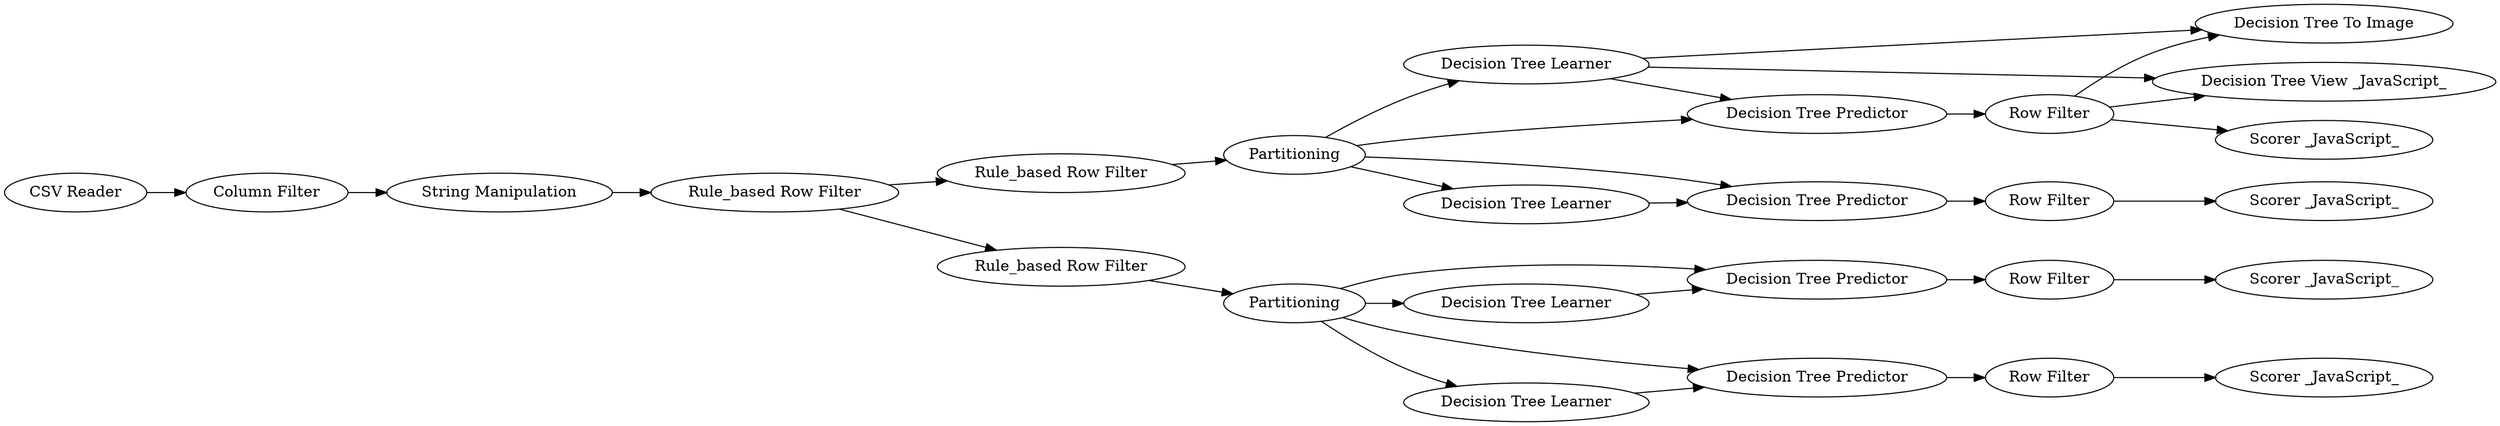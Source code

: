 digraph {
	3 -> 40
	42 -> 44
	44 -> 43
	3 -> 41
	4 -> 39
	2 -> 45
	47 -> 55
	39 -> 40
	55 -> 48
	39 -> 41
	29 -> 47
	52 -> 54
	55 -> 52
	2 -> 4
	46 -> 2
	29 -> 46
	39 -> 37
	56 -> 48
	55 -> 56
	9 -> 27
	55 -> 53
	45 -> 42
	53 -> 52
	48 -> 50
	2 -> 42
	50 -> 49
	54 -> 51
	38 -> 9
	3 -> 4
	2 -> 3
	27 -> 29
	27 [label="String Manipulation"]
	55 [label=Partitioning]
	9 [label="Column Filter"]
	45 [label="Decision Tree Learner"]
	52 [label="Decision Tree Predictor"]
	3 [label="Decision Tree Learner"]
	49 [label="Scorer _JavaScript_"]
	41 [label="Decision Tree View _JavaScript_"]
	51 [label="Scorer _JavaScript_"]
	56 [label="Decision Tree Learner"]
	54 [label="Row Filter"]
	48 [label="Decision Tree Predictor"]
	50 [label="Row Filter"]
	42 [label="Decision Tree Predictor"]
	53 [label="Decision Tree Learner"]
	4 [label="Decision Tree Predictor"]
	47 [label="Rule_based Row Filter"]
	38 [label="CSV Reader"]
	43 [label="Scorer _JavaScript_"]
	44 [label="Row Filter"]
	29 [label="Rule_based Row Filter"]
	46 [label="Rule_based Row Filter"]
	40 [label="Decision Tree To Image"]
	39 [label="Row Filter"]
	2 [label=Partitioning]
	37 [label="Scorer _JavaScript_"]
	rankdir=LR
}
